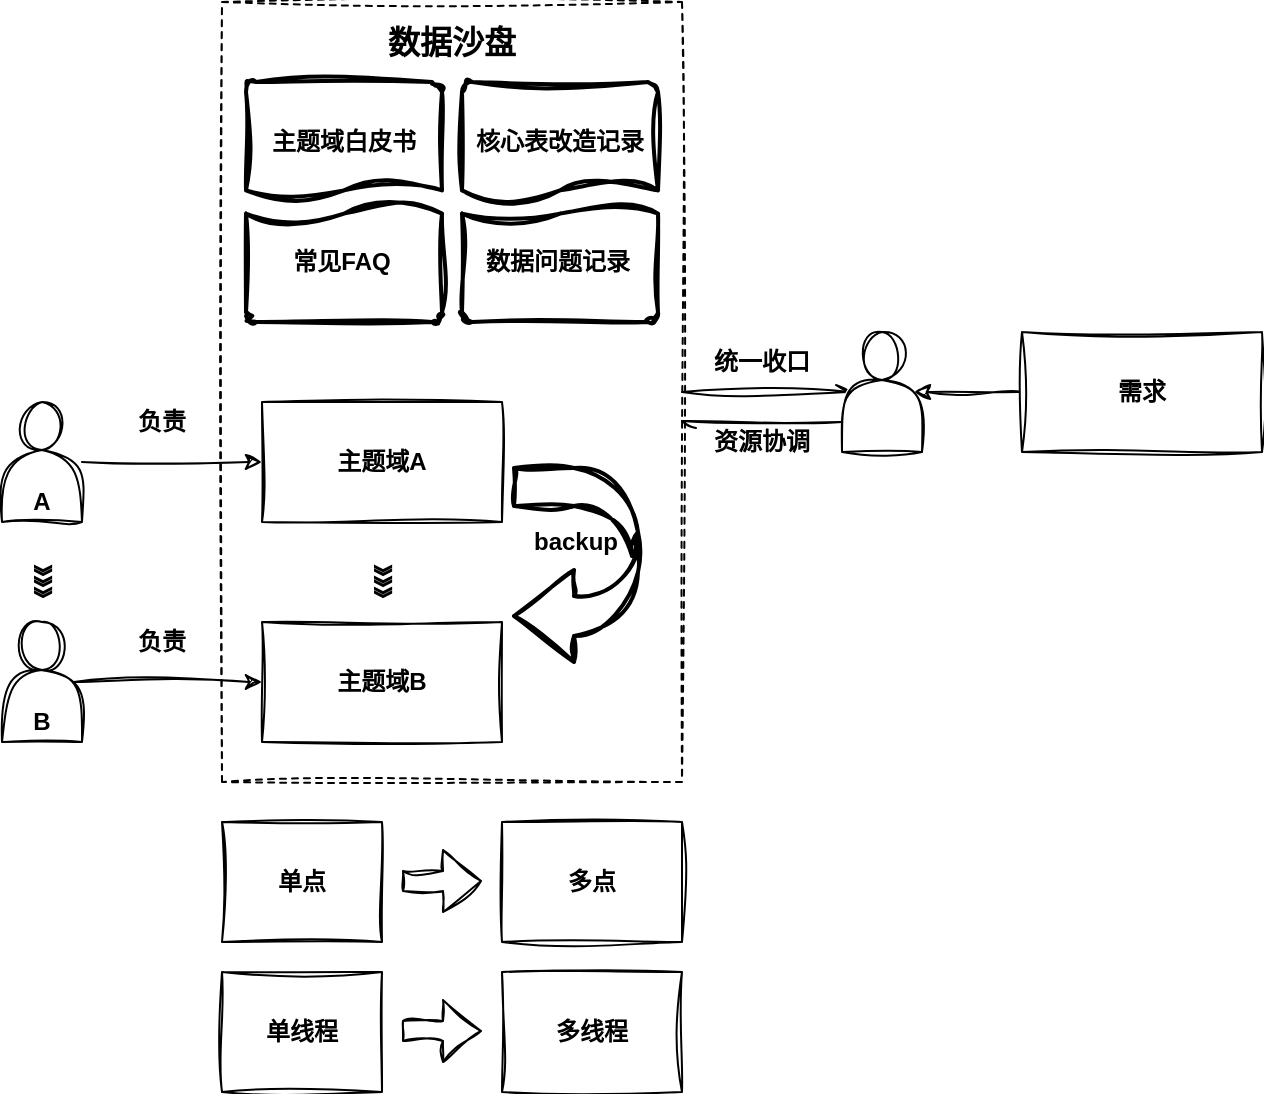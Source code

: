 <mxfile version="20.8.23" type="github">
  <diagram name="第 1 页" id="IUtDByJ6rrbmIUR1jjYp">
    <mxGraphModel dx="1122" dy="318" grid="1" gridSize="10" guides="1" tooltips="1" connect="1" arrows="1" fold="1" page="1" pageScale="1" pageWidth="827" pageHeight="1169" math="0" shadow="0">
      <root>
        <mxCell id="0" />
        <mxCell id="1" parent="0" />
        <mxCell id="MDNbTjmFEQv9aP8rJwnf-1" style="edgeStyle=orthogonalEdgeStyle;rounded=0;orthogonalLoop=1;jettySize=auto;html=1;exitX=1;exitY=0.5;exitDx=0;exitDy=0;entryX=0.1;entryY=0.5;entryDx=0;entryDy=0;entryPerimeter=0;endArrow=openAsync;endFill=0;fontStyle=1;sketch=1;curveFitting=1;jiggle=2;" edge="1" parent="1" source="MDNbTjmFEQv9aP8rJwnf-2" target="MDNbTjmFEQv9aP8rJwnf-20">
          <mxGeometry relative="1" as="geometry" />
        </mxCell>
        <mxCell id="MDNbTjmFEQv9aP8rJwnf-2" value="" style="rounded=0;whiteSpace=wrap;html=1;dashed=1;fontStyle=1;sketch=1;curveFitting=1;jiggle=2;" diagramCategory="general" diagramName="Rectangle" vertex="1" parent="1">
          <mxGeometry x="210" y="100" width="230" height="390" as="geometry" />
        </mxCell>
        <mxCell id="MDNbTjmFEQv9aP8rJwnf-3" value="主题域A" style="rounded=0;whiteSpace=wrap;html=1;fontStyle=1;sketch=1;curveFitting=1;jiggle=2;" diagramCategory="general" diagramName="Rectangle" vertex="1" parent="1">
          <mxGeometry x="230" y="300" width="120" height="60" as="geometry" />
        </mxCell>
        <mxCell id="MDNbTjmFEQv9aP8rJwnf-4" style="edgeStyle=orthogonalEdgeStyle;rounded=0;orthogonalLoop=1;jettySize=auto;html=1;exitX=0;exitY=0.5;exitDx=0;exitDy=0;entryX=0.9;entryY=0.5;entryDx=0;entryDy=0;entryPerimeter=0;fontSize=16;fontStyle=1;sketch=1;curveFitting=1;jiggle=2;" edge="1" parent="1" source="MDNbTjmFEQv9aP8rJwnf-5" target="MDNbTjmFEQv9aP8rJwnf-20">
          <mxGeometry relative="1" as="geometry" />
        </mxCell>
        <mxCell id="MDNbTjmFEQv9aP8rJwnf-5" value="需求" style="rounded=0;whiteSpace=wrap;html=1;fontStyle=1;sketch=1;curveFitting=1;jiggle=2;" diagramCategory="general" diagramName="Rectangle" vertex="1" parent="1">
          <mxGeometry x="610" y="265" width="120" height="60" as="geometry" />
        </mxCell>
        <mxCell id="MDNbTjmFEQv9aP8rJwnf-6" style="edgeStyle=orthogonalEdgeStyle;rounded=0;orthogonalLoop=1;jettySize=auto;html=1;fontStyle=1;sketch=1;curveFitting=1;jiggle=2;" edge="1" parent="1" source="MDNbTjmFEQv9aP8rJwnf-7" target="MDNbTjmFEQv9aP8rJwnf-3">
          <mxGeometry relative="1" as="geometry" />
        </mxCell>
        <mxCell id="MDNbTjmFEQv9aP8rJwnf-7" value="" style="shape=actor;whiteSpace=wrap;html=1;fontStyle=1;sketch=1;curveFitting=1;jiggle=2;" diagramCategory="advanced" diagramName="User" vertex="1" parent="1">
          <mxGeometry x="100" y="300" width="40" height="60" as="geometry" />
        </mxCell>
        <mxCell id="MDNbTjmFEQv9aP8rJwnf-8" style="edgeStyle=orthogonalEdgeStyle;rounded=0;orthogonalLoop=1;jettySize=auto;html=1;exitX=0.9;exitY=0.5;exitDx=0;exitDy=0;exitPerimeter=0;fontStyle=1;sketch=1;curveFitting=1;jiggle=2;" edge="1" parent="1" source="MDNbTjmFEQv9aP8rJwnf-9" target="MDNbTjmFEQv9aP8rJwnf-10">
          <mxGeometry relative="1" as="geometry" />
        </mxCell>
        <mxCell id="MDNbTjmFEQv9aP8rJwnf-9" value="" style="shape=actor;whiteSpace=wrap;html=1;fontStyle=1;sketch=1;curveFitting=1;jiggle=2;" diagramCategory="advanced" diagramName="User" vertex="1" parent="1">
          <mxGeometry x="100" y="410" width="40" height="60" as="geometry" />
        </mxCell>
        <mxCell id="MDNbTjmFEQv9aP8rJwnf-10" value="主题域B" style="rounded=0;whiteSpace=wrap;html=1;fontStyle=1;sketch=1;curveFitting=1;jiggle=2;" diagramCategory="general" diagramName="Rectangle" vertex="1" parent="1">
          <mxGeometry x="230" y="410" width="120" height="60" as="geometry" />
        </mxCell>
        <mxCell id="MDNbTjmFEQv9aP8rJwnf-11" value="A" style="text;html=1;strokeColor=none;fillColor=none;align=center;verticalAlign=middle;whiteSpace=wrap;rounded=0;fontStyle=1;sketch=1;curveFitting=1;jiggle=2;" diagramCategory="general" diagramName="text" vertex="1" parent="1">
          <mxGeometry x="100" y="340" width="40" height="20" as="geometry" />
        </mxCell>
        <mxCell id="MDNbTjmFEQv9aP8rJwnf-12" value="B" style="text;html=1;strokeColor=none;fillColor=none;align=center;verticalAlign=middle;whiteSpace=wrap;rounded=0;fontStyle=1;sketch=1;curveFitting=1;jiggle=2;" diagramCategory="general" diagramName="text" vertex="1" parent="1">
          <mxGeometry x="100" y="450" width="40" height="20" as="geometry" />
        </mxCell>
        <mxCell id="MDNbTjmFEQv9aP8rJwnf-13" value="负责" style="text;html=1;strokeColor=none;fillColor=none;align=center;verticalAlign=middle;whiteSpace=wrap;rounded=0;fontStyle=1;sketch=1;curveFitting=1;jiggle=2;" diagramCategory="general" diagramName="text" vertex="1" parent="1">
          <mxGeometry x="160" y="300" width="40" height="20" as="geometry" />
        </mxCell>
        <mxCell id="MDNbTjmFEQv9aP8rJwnf-14" value="负责" style="text;html=1;strokeColor=none;fillColor=none;align=center;verticalAlign=middle;whiteSpace=wrap;rounded=0;fontStyle=1;sketch=1;curveFitting=1;jiggle=2;" diagramCategory="general" diagramName="text" vertex="1" parent="1">
          <mxGeometry x="160" y="410" width="40" height="20" as="geometry" />
        </mxCell>
        <mxCell id="MDNbTjmFEQv9aP8rJwnf-15" value="》》》" style="text;html=1;strokeColor=none;fillColor=none;align=center;verticalAlign=middle;whiteSpace=wrap;rounded=0;rotation=90;fontStyle=1;sketch=1;curveFitting=1;jiggle=2;" diagramCategory="general" diagramName="text" vertex="1" parent="1">
          <mxGeometry x="100" y="380" width="40" height="20" as="geometry" />
        </mxCell>
        <mxCell id="MDNbTjmFEQv9aP8rJwnf-16" value="》》》" style="text;html=1;strokeColor=none;fillColor=none;align=center;verticalAlign=middle;whiteSpace=wrap;rounded=0;rotation=90;fontStyle=1;sketch=1;curveFitting=1;jiggle=2;" diagramCategory="general" diagramName="text" vertex="1" parent="1">
          <mxGeometry x="270" y="380" width="40" height="20" as="geometry" />
        </mxCell>
        <mxCell id="MDNbTjmFEQv9aP8rJwnf-17" value="统一收口" style="text;html=1;strokeColor=none;fillColor=none;align=center;verticalAlign=middle;whiteSpace=wrap;rounded=0;fontStyle=1;sketch=1;curveFitting=1;jiggle=2;" diagramCategory="general" diagramName="text" vertex="1" parent="1">
          <mxGeometry x="450" y="270" width="60" height="20" as="geometry" />
        </mxCell>
        <mxCell id="MDNbTjmFEQv9aP8rJwnf-18" value="单点" style="rounded=0;whiteSpace=wrap;html=1;fontStyle=1;sketch=1;curveFitting=1;jiggle=2;" diagramCategory="general" diagramName="Rectangle" vertex="1" parent="1">
          <mxGeometry x="210" y="510" width="80" height="60" as="geometry" />
        </mxCell>
        <mxCell id="MDNbTjmFEQv9aP8rJwnf-19" value="多点" style="rounded=0;whiteSpace=wrap;html=1;fontStyle=1;sketch=1;curveFitting=1;jiggle=2;" diagramCategory="general" diagramName="Rectangle" vertex="1" parent="1">
          <mxGeometry x="350" y="510" width="90" height="60" as="geometry" />
        </mxCell>
        <mxCell id="MDNbTjmFEQv9aP8rJwnf-20" value="" style="shape=actor;whiteSpace=wrap;html=1;fontStyle=1;sketch=1;curveFitting=1;jiggle=2;" diagramCategory="advanced" diagramName="User" vertex="1" parent="1">
          <mxGeometry x="520" y="265" width="40" height="60" as="geometry" />
        </mxCell>
        <mxCell id="MDNbTjmFEQv9aP8rJwnf-21" value="" style="shape=flexArrow;endArrow=classic;html=1;fontStyle=1;sketch=1;curveFitting=1;jiggle=2;" diagramCategory="general" diagramName="arrow" edge="1" parent="1">
          <mxGeometry width="50" height="50" relative="1" as="geometry">
            <mxPoint x="300" y="539.5" as="sourcePoint" />
            <mxPoint x="340" y="539.5" as="targetPoint" />
          </mxGeometry>
        </mxCell>
        <mxCell id="MDNbTjmFEQv9aP8rJwnf-22" value="&lt;span style=&quot;font-size: 16px;&quot;&gt;&lt;font style=&quot;font-size: 16px;&quot;&gt;数据沙盘&lt;/font&gt;&lt;/span&gt;" style="text;html=1;strokeColor=none;fillColor=none;align=center;verticalAlign=middle;whiteSpace=wrap;rounded=0;fontSize=16;fontStyle=1;sketch=1;curveFitting=1;jiggle=2;" diagramCategory="general" diagramName="text" vertex="1" parent="1">
          <mxGeometry x="290" y="110" width="70" height="20" as="geometry" />
        </mxCell>
        <mxCell id="MDNbTjmFEQv9aP8rJwnf-23" value="单线程" style="rounded=0;whiteSpace=wrap;html=1;fontStyle=1;sketch=1;curveFitting=1;jiggle=2;" diagramCategory="general" diagramName="Rectangle" vertex="1" parent="1">
          <mxGeometry x="210" y="585" width="80" height="60" as="geometry" />
        </mxCell>
        <mxCell id="MDNbTjmFEQv9aP8rJwnf-24" value="多线程" style="rounded=0;whiteSpace=wrap;html=1;fontStyle=1;sketch=1;curveFitting=1;jiggle=2;" diagramCategory="general" diagramName="Rectangle" vertex="1" parent="1">
          <mxGeometry x="350" y="585" width="90" height="60" as="geometry" />
        </mxCell>
        <mxCell id="MDNbTjmFEQv9aP8rJwnf-25" value="" style="shape=flexArrow;endArrow=classic;html=1;fontStyle=1;sketch=1;curveFitting=1;jiggle=2;" diagramCategory="general" diagramName="arrow" edge="1" parent="1">
          <mxGeometry width="50" height="50" relative="1" as="geometry">
            <mxPoint x="300" y="614.5" as="sourcePoint" />
            <mxPoint x="340" y="614.5" as="targetPoint" />
          </mxGeometry>
        </mxCell>
        <mxCell id="MDNbTjmFEQv9aP8rJwnf-26" value="核心表改造记录" style="shape=mxgraph.flowchart.document;whiteSpace=wrap;html=1;fillColor=#ffffff;strokeColor=#000000;strokeWidth=2;fontStyle=1;sketch=1;curveFitting=1;jiggle=2;" diagramCategory="Flowchart" diagramName="Document" vertex="1" parent="1">
          <mxGeometry x="330" y="140" width="98" height="60" as="geometry" />
        </mxCell>
        <mxCell id="MDNbTjmFEQv9aP8rJwnf-27" value="主题域白皮书" style="shape=mxgraph.flowchart.document;whiteSpace=wrap;html=1;fillColor=#ffffff;strokeColor=#000000;strokeWidth=2;fontStyle=1;sketch=1;curveFitting=1;jiggle=2;" diagramCategory="Flowchart" diagramName="Document" vertex="1" parent="1">
          <mxGeometry x="222" y="140" width="98" height="60" as="geometry" />
        </mxCell>
        <mxCell id="MDNbTjmFEQv9aP8rJwnf-28" value="" style="shape=mxgraph.flowchart.document;whiteSpace=wrap;html=1;fillColor=#ffffff;strokeColor=#000000;strokeWidth=2;rotation=-180;fontStyle=1;sketch=1;curveFitting=1;jiggle=2;" diagramCategory="Flowchart" diagramName="Document" vertex="1" parent="1">
          <mxGeometry x="222" y="200" width="98" height="60" as="geometry" />
        </mxCell>
        <mxCell id="MDNbTjmFEQv9aP8rJwnf-29" value="常见FAQ" style="text;html=1;strokeColor=none;fillColor=none;align=center;verticalAlign=middle;whiteSpace=wrap;rounded=0;fontStyle=1;sketch=1;curveFitting=1;jiggle=2;" diagramCategory="general" diagramName="text" vertex="1" parent="1">
          <mxGeometry x="230" y="220" width="80" height="20" as="geometry" />
        </mxCell>
        <mxCell id="MDNbTjmFEQv9aP8rJwnf-30" value="" style="shape=mxgraph.flowchart.document;whiteSpace=wrap;html=1;fillColor=#ffffff;strokeColor=#000000;strokeWidth=2;rotation=-180;fontStyle=1;sketch=1;curveFitting=1;jiggle=2;" diagramCategory="Flowchart" diagramName="Document" vertex="1" parent="1">
          <mxGeometry x="330" y="200" width="98" height="60" as="geometry" />
        </mxCell>
        <mxCell id="MDNbTjmFEQv9aP8rJwnf-31" value="数据问题记录" style="text;html=1;strokeColor=none;fillColor=none;align=center;verticalAlign=middle;whiteSpace=wrap;rounded=0;fontStyle=1;sketch=1;curveFitting=1;jiggle=2;" diagramCategory="general" diagramName="text" vertex="1" parent="1">
          <mxGeometry x="338" y="220" width="80" height="20" as="geometry" />
        </mxCell>
        <mxCell id="MDNbTjmFEQv9aP8rJwnf-32" value="" style="endArrow=openAsync;html=1;exitX=0;exitY=0.75;exitDx=0;exitDy=0;endFill=0;fontStyle=1;sketch=1;curveFitting=1;jiggle=2;" diagramCategory="general" diagramName="DirectionalConnector" edge="1" parent="1" source="MDNbTjmFEQv9aP8rJwnf-20">
          <mxGeometry width="50" height="50" relative="1" as="geometry">
            <mxPoint x="510" y="310" as="sourcePoint" />
            <mxPoint x="440" y="309.5" as="targetPoint" />
          </mxGeometry>
        </mxCell>
        <mxCell id="MDNbTjmFEQv9aP8rJwnf-33" value="资源协调" style="text;html=1;strokeColor=none;fillColor=none;align=center;verticalAlign=middle;whiteSpace=wrap;rounded=0;fontStyle=1;sketch=1;curveFitting=1;jiggle=2;" diagramCategory="general" diagramName="text" vertex="1" parent="1">
          <mxGeometry x="450" y="310" width="60" height="20" as="geometry" />
        </mxCell>
        <mxCell id="MDNbTjmFEQv9aP8rJwnf-34" value="" style="shape=mxgraph.arrows.u_turn_left_arrow;whiteSpace=wrap;html=1;fillColor=#ffffff;strokeColor=#000000;strokeWidth=2;sketch=1;curveFitting=1;jiggle=2;" diagramCategory="arrow" diagramName="UTurnLeftArrow" vertex="1" parent="1">
          <mxGeometry x="356" y="333" width="62" height="97" as="geometry" />
        </mxCell>
        <mxCell id="MDNbTjmFEQv9aP8rJwnf-35" value="backup" style="text;html=1;strokeColor=none;fillColor=none;align=center;verticalAlign=middle;whiteSpace=wrap;rounded=0;fontStyle=1;sketch=1;curveFitting=1;jiggle=2;" diagramCategory="general" diagramName="text" vertex="1" parent="1">
          <mxGeometry x="367" y="360" width="40" height="20" as="geometry" />
        </mxCell>
      </root>
    </mxGraphModel>
  </diagram>
</mxfile>

